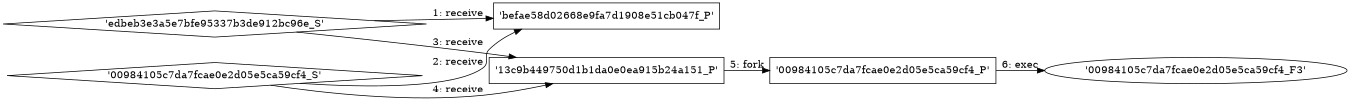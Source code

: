 digraph "D:\Learning\Paper\apt\基于CTI的攻击预警\Dataset\攻击图\ASGfromALLCTI\Threat Source (April 4).dot" {
rankdir="LR"
size="9"
fixedsize="false"
splines="true"
nodesep=0.3
ranksep=0
fontsize=10
overlap="scalexy"
engine= "neato"
	"'befae58d02668e9fa7d1908e51cb047f_P'" [node_type=Process shape=box]
	"'edbeb3e3a5e7bfe95337b3de912bc96e_S'" [node_type=Socket shape=diamond]
	"'edbeb3e3a5e7bfe95337b3de912bc96e_S'" -> "'befae58d02668e9fa7d1908e51cb047f_P'" [label="1: receive"]
	"'befae58d02668e9fa7d1908e51cb047f_P'" [node_type=Process shape=box]
	"'00984105c7da7fcae0e2d05e5ca59cf4_S'" [node_type=Socket shape=diamond]
	"'00984105c7da7fcae0e2d05e5ca59cf4_S'" -> "'befae58d02668e9fa7d1908e51cb047f_P'" [label="2: receive"]
	"'13c9b449750d1b1da0e0ea915b24a151_P'" [node_type=Process shape=box]
	"'edbeb3e3a5e7bfe95337b3de912bc96e_S'" [node_type=Socket shape=diamond]
	"'edbeb3e3a5e7bfe95337b3de912bc96e_S'" -> "'13c9b449750d1b1da0e0ea915b24a151_P'" [label="3: receive"]
	"'13c9b449750d1b1da0e0ea915b24a151_P'" [node_type=Process shape=box]
	"'00984105c7da7fcae0e2d05e5ca59cf4_S'" [node_type=Socket shape=diamond]
	"'00984105c7da7fcae0e2d05e5ca59cf4_S'" -> "'13c9b449750d1b1da0e0ea915b24a151_P'" [label="4: receive"]
	"'13c9b449750d1b1da0e0ea915b24a151_P'" [node_type=Process shape=box]
	"'00984105c7da7fcae0e2d05e5ca59cf4_P'" [node_type=Process shape=box]
	"'13c9b449750d1b1da0e0ea915b24a151_P'" -> "'00984105c7da7fcae0e2d05e5ca59cf4_P'" [label="5: fork"]
	"'00984105c7da7fcae0e2d05e5ca59cf4_P'" [node_type=Process shape=box]
	"'00984105c7da7fcae0e2d05e5ca59cf4_F3'" [node_type=File shape=ellipse]
	"'00984105c7da7fcae0e2d05e5ca59cf4_P'" -> "'00984105c7da7fcae0e2d05e5ca59cf4_F3'" [label="6: exec"]
}
